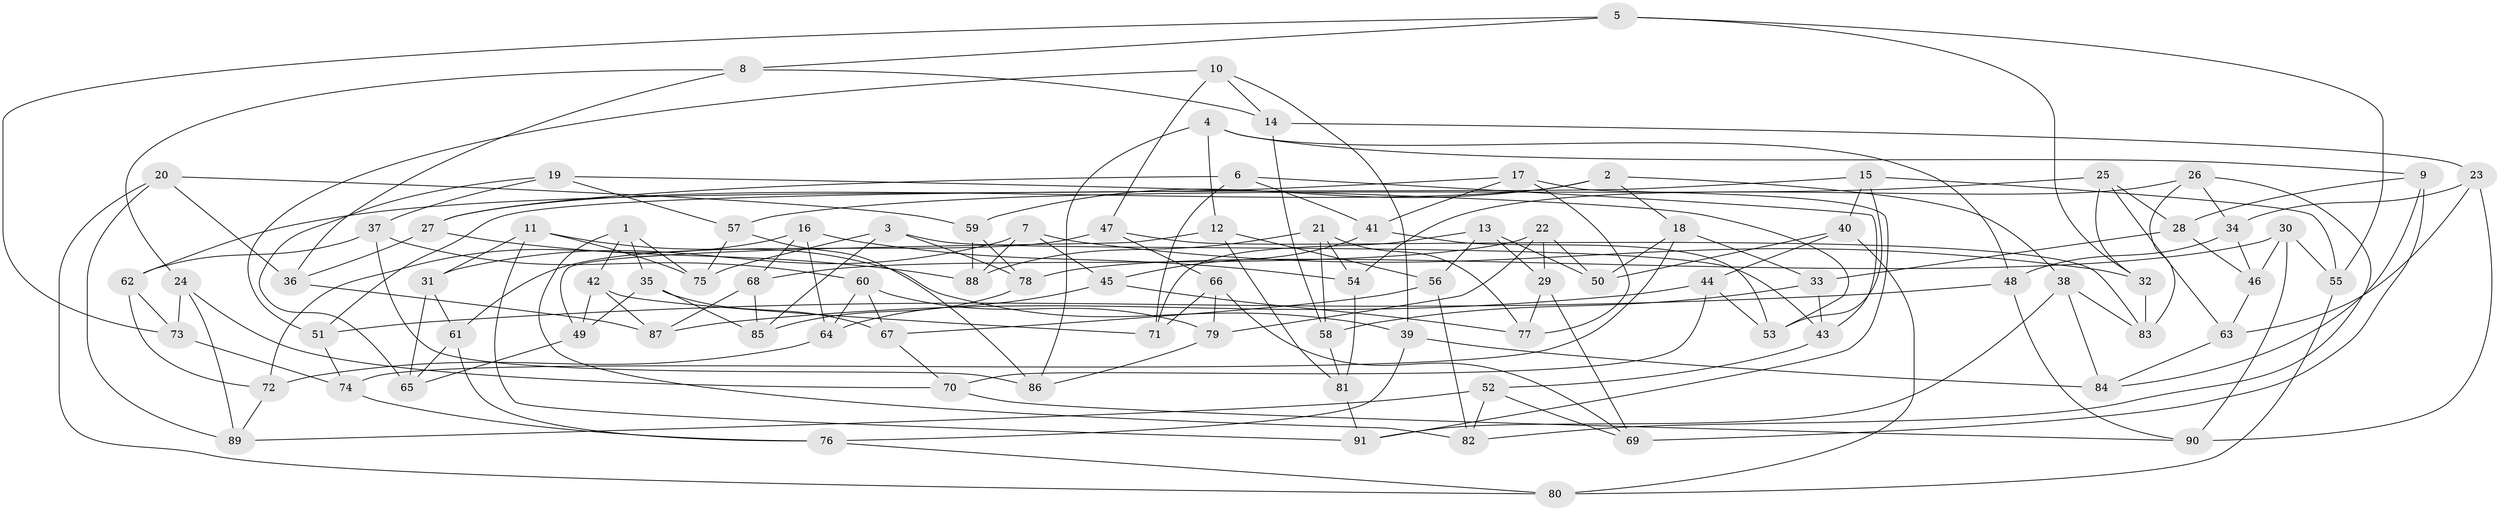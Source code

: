 // coarse degree distribution, {8: 0.08695652173913043, 9: 0.06521739130434782, 11: 0.021739130434782608, 10: 0.08695652173913043, 3: 0.13043478260869565, 4: 0.5652173913043478, 5: 0.043478260869565216}
// Generated by graph-tools (version 1.1) at 2025/54/03/04/25 22:54:06]
// undirected, 91 vertices, 182 edges
graph export_dot {
  node [color=gray90,style=filled];
  1;
  2;
  3;
  4;
  5;
  6;
  7;
  8;
  9;
  10;
  11;
  12;
  13;
  14;
  15;
  16;
  17;
  18;
  19;
  20;
  21;
  22;
  23;
  24;
  25;
  26;
  27;
  28;
  29;
  30;
  31;
  32;
  33;
  34;
  35;
  36;
  37;
  38;
  39;
  40;
  41;
  42;
  43;
  44;
  45;
  46;
  47;
  48;
  49;
  50;
  51;
  52;
  53;
  54;
  55;
  56;
  57;
  58;
  59;
  60;
  61;
  62;
  63;
  64;
  65;
  66;
  67;
  68;
  69;
  70;
  71;
  72;
  73;
  74;
  75;
  76;
  77;
  78;
  79;
  80;
  81;
  82;
  83;
  84;
  85;
  86;
  87;
  88;
  89;
  90;
  91;
  1 -- 82;
  1 -- 75;
  1 -- 35;
  1 -- 42;
  2 -- 27;
  2 -- 38;
  2 -- 59;
  2 -- 18;
  3 -- 75;
  3 -- 78;
  3 -- 43;
  3 -- 85;
  4 -- 12;
  4 -- 48;
  4 -- 86;
  4 -- 9;
  5 -- 55;
  5 -- 73;
  5 -- 8;
  5 -- 32;
  6 -- 71;
  6 -- 41;
  6 -- 27;
  6 -- 43;
  7 -- 88;
  7 -- 45;
  7 -- 31;
  7 -- 32;
  8 -- 36;
  8 -- 24;
  8 -- 14;
  9 -- 84;
  9 -- 69;
  9 -- 28;
  10 -- 51;
  10 -- 14;
  10 -- 39;
  10 -- 47;
  11 -- 39;
  11 -- 75;
  11 -- 31;
  11 -- 91;
  12 -- 56;
  12 -- 81;
  12 -- 49;
  13 -- 71;
  13 -- 29;
  13 -- 56;
  13 -- 50;
  14 -- 58;
  14 -- 23;
  15 -- 55;
  15 -- 51;
  15 -- 40;
  15 -- 53;
  16 -- 72;
  16 -- 54;
  16 -- 68;
  16 -- 64;
  17 -- 77;
  17 -- 91;
  17 -- 62;
  17 -- 41;
  18 -- 74;
  18 -- 50;
  18 -- 33;
  19 -- 65;
  19 -- 57;
  19 -- 53;
  19 -- 37;
  20 -- 89;
  20 -- 36;
  20 -- 59;
  20 -- 80;
  21 -- 58;
  21 -- 88;
  21 -- 77;
  21 -- 54;
  22 -- 68;
  22 -- 50;
  22 -- 79;
  22 -- 29;
  23 -- 90;
  23 -- 63;
  23 -- 34;
  24 -- 89;
  24 -- 73;
  24 -- 70;
  25 -- 32;
  25 -- 63;
  25 -- 28;
  25 -- 57;
  26 -- 82;
  26 -- 83;
  26 -- 54;
  26 -- 34;
  27 -- 88;
  27 -- 36;
  28 -- 33;
  28 -- 46;
  29 -- 69;
  29 -- 77;
  30 -- 46;
  30 -- 78;
  30 -- 90;
  30 -- 55;
  31 -- 61;
  31 -- 65;
  32 -- 83;
  33 -- 43;
  33 -- 58;
  34 -- 48;
  34 -- 46;
  35 -- 67;
  35 -- 49;
  35 -- 85;
  36 -- 87;
  37 -- 86;
  37 -- 60;
  37 -- 62;
  38 -- 84;
  38 -- 91;
  38 -- 83;
  39 -- 84;
  39 -- 76;
  40 -- 80;
  40 -- 50;
  40 -- 44;
  41 -- 53;
  41 -- 45;
  42 -- 87;
  42 -- 49;
  42 -- 71;
  43 -- 52;
  44 -- 87;
  44 -- 70;
  44 -- 53;
  45 -- 64;
  45 -- 77;
  46 -- 63;
  47 -- 61;
  47 -- 83;
  47 -- 66;
  48 -- 51;
  48 -- 90;
  49 -- 65;
  51 -- 74;
  52 -- 82;
  52 -- 69;
  52 -- 89;
  54 -- 81;
  55 -- 80;
  56 -- 82;
  56 -- 67;
  57 -- 75;
  57 -- 86;
  58 -- 81;
  59 -- 88;
  59 -- 78;
  60 -- 79;
  60 -- 64;
  60 -- 67;
  61 -- 76;
  61 -- 65;
  62 -- 73;
  62 -- 72;
  63 -- 84;
  64 -- 72;
  66 -- 79;
  66 -- 71;
  66 -- 69;
  67 -- 70;
  68 -- 85;
  68 -- 87;
  70 -- 90;
  72 -- 89;
  73 -- 74;
  74 -- 76;
  76 -- 80;
  78 -- 85;
  79 -- 86;
  81 -- 91;
}
